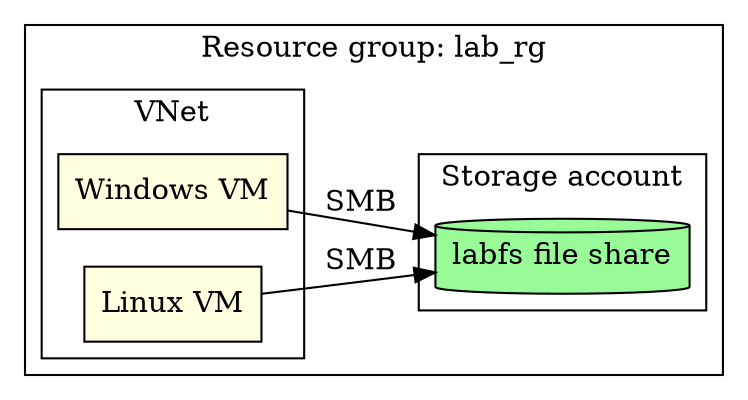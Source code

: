 digraph G {

    rankdir=LR;

    subgraph cluster_lab_rg {

	label="Resource group: lab_rg"

	subgraph cluster_vnet {
	    label="VNet";
	    node [style=filled, shape=rectangle, fillcolor=lightyellow];
	    linuxvm [ label="Linux VM" ];
	    windowsvm [ label="Windows VM" ];   
	}

	subgraph cluster_storage_account {
	    label="Storage account";
	    node [style=filled, shape=cylinder, fillcolor=palegreen ];
	    labfs [ label="labfs file share" ];
	}

	linuxvm -> labfs [label="SMB"];
	windowsvm -> labfs [label="SMB"];

}

}
